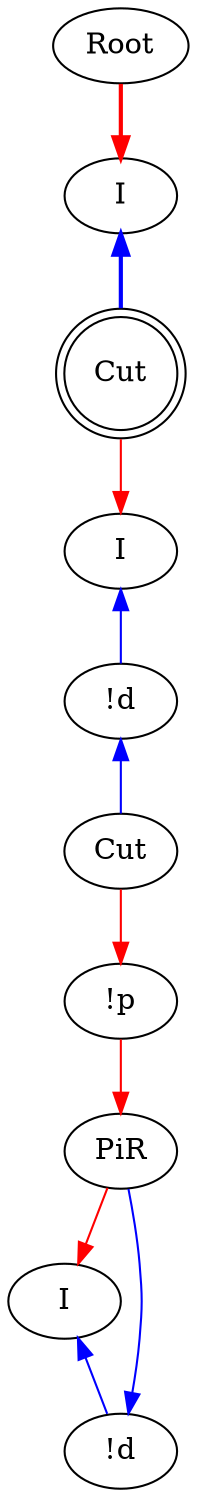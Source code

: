 digraph {
"Root0" [label="Root"]
"!p0" [label="!p"]
"PiR0" [label="PiR"]
"!d0" [label="!d"]
"I0" [label="I"]
"!d1" [label="!d"]
"I1" [label="I"]
"I2" [label="I"]
"Cut0" [label="Cut"]
"Cut1" [label="Cut",shape=doublecircle]
"I2" -> "Cut1"[color=blue,tooltip="e105",penwidth=2,dir=back]
"Cut0" -> "!p0"[color=red,tooltip="e107"]
"!p0" -> "PiR0"[color=red,tooltip="e111"]
"!d0" -> "PiR0"[color=blue,tooltip="e117",dir=back]
"PiR0" -> "I0"[color=red,tooltip="e119"]
"I0" -> "!d0"[color=blue,tooltip="e123",dir=back]
"!d1" -> "Cut0"[color=blue,tooltip="e129",dir=back]
"Cut1" -> "I1"[color=red,tooltip="e131"]
"I1" -> "!d1"[color=blue,tooltip="e133",dir=back]
"Root0" -> "I2"[color=red,tooltip="rettop",penwidth=2]
}
